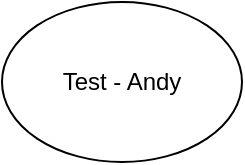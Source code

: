 <mxfile version="20.6.0" type="github">
  <diagram id="wzhwCYe-Zv6LTYfumYh5" name="Page-1">
    <mxGraphModel dx="1538" dy="866" grid="1" gridSize="10" guides="1" tooltips="1" connect="1" arrows="1" fold="1" page="1" pageScale="1" pageWidth="1100" pageHeight="850" math="0" shadow="0">
      <root>
        <mxCell id="0" />
        <mxCell id="1" parent="0" />
        <mxCell id="2ZsHaBsRDiFUQ5I8SyEl-1" value="Test - Andy" style="ellipse;whiteSpace=wrap;html=1;" vertex="1" parent="1">
          <mxGeometry x="490" y="400" width="120" height="80" as="geometry" />
        </mxCell>
      </root>
    </mxGraphModel>
  </diagram>
</mxfile>
